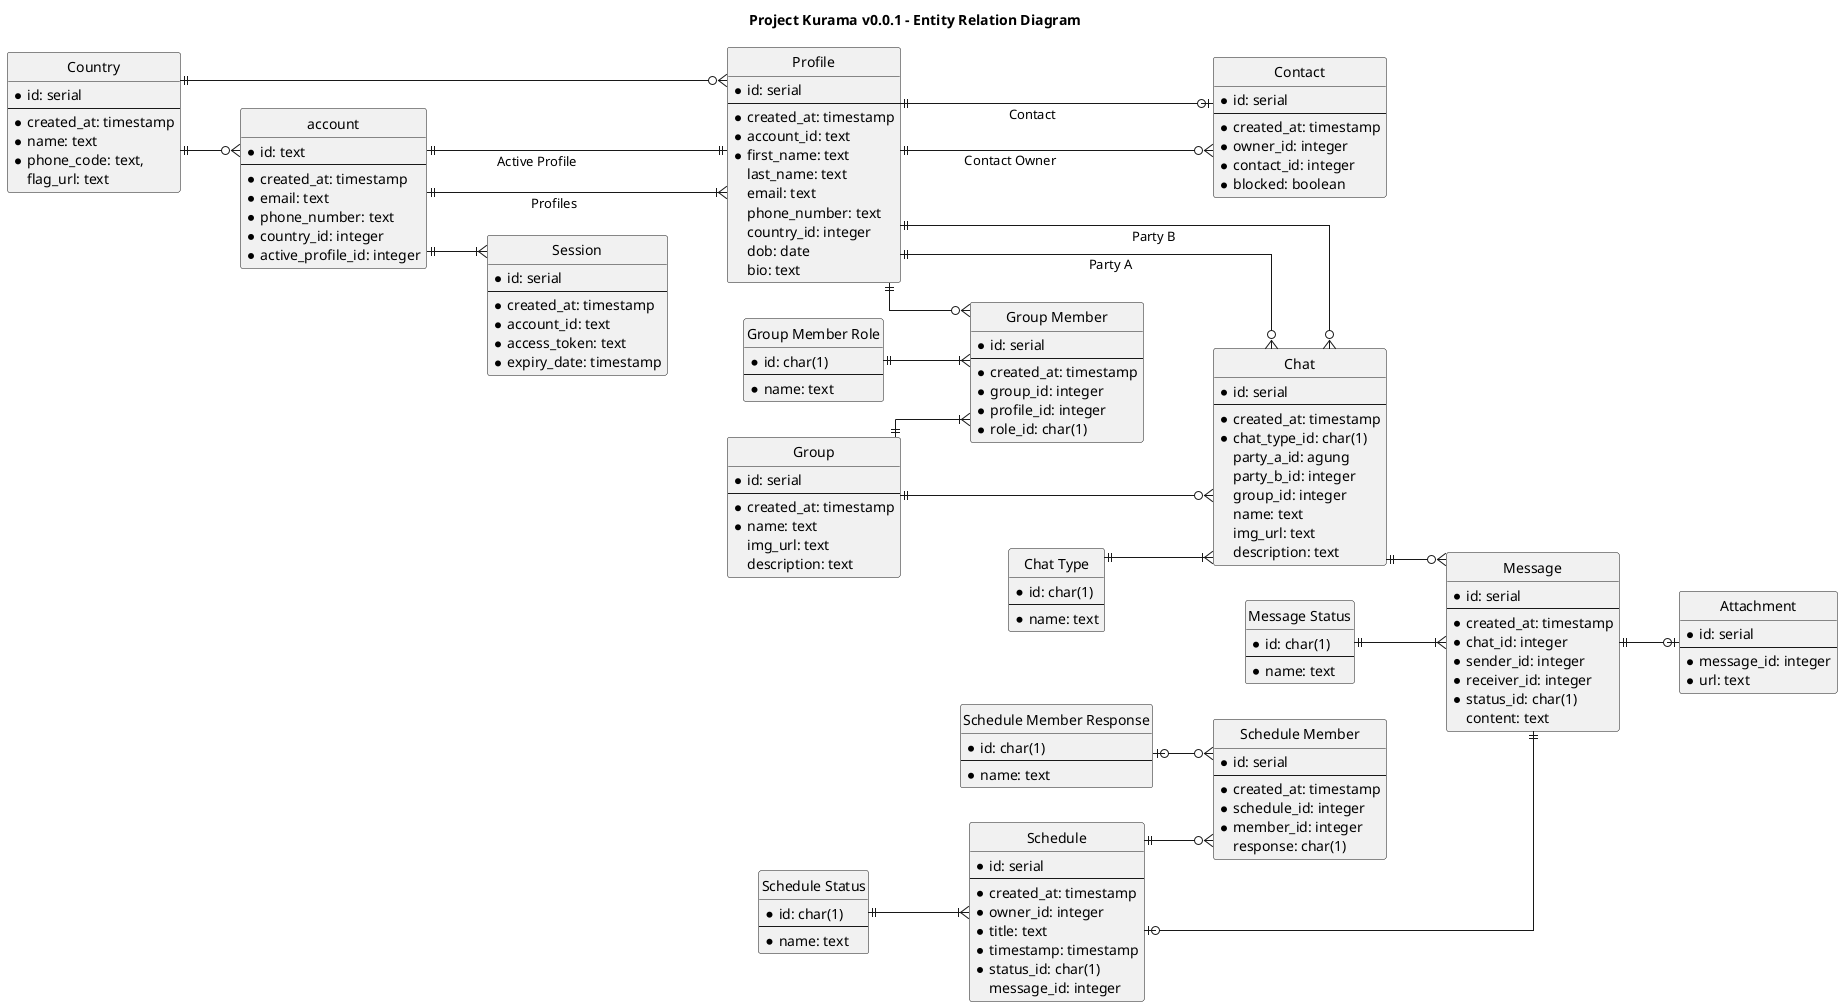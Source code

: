 @startuml entity

hide circle
skinparam linetype ortho
left to right direction
title "Project Kurama v0.0.1 - Entity Relation Diagram"

entity "account" as account {
  *id: text
  --
	*created_at: timestamp
  *email: text
  *phone_number: text
	*country_id: integer
	*active_profile_id: integer
}

entity "Session" as session {
	*id: serial
	--
	*created_at: timestamp
	*account_id: text
	*access_token: text
	*expiry_date: timestamp
}

entity "Profile" as profile {
	*id: serial
	--
	*created_at: timestamp
	*account_id: text
	*first_name: text
	last_name: text
	email: text
	phone_number: text
	country_id: integer
	dob: date
	bio: text
}

entity "Contact" as contact {
	*id: serial
	--
	*created_at: timestamp
	*owner_id: integer
	*contact_id: integer
	*blocked: boolean
}

entity "Country" as country {
	*id: serial
	--
	*created_at: timestamp
	*name: text
	*phone_code: text,
	flag_url: text
}

entity "Group" as group {
	*id: serial
	--
	*created_at: timestamp
	*name: text
	img_url: text
	description: text
} 

entity "Group Member" as groupMember {
	*id: serial
	--
	*created_at: timestamp
	*group_id: integer
	*profile_id: integer
	*role_id: char(1)
}

entity "Group Member Role" as groupMemberRole {
	*id: char(1)
	--
	*name: text
}

entity "Chat" as chat {
	*id: serial
	--
	*created_at: timestamp
	*chat_type_id: char(1)
	party_a_id: agung
	party_b_id: integer
	group_id: integer
	name: text
	img_url: text
	description: text
}

entity "Chat Type" as chatType {
	*id: char(1)
	--
	*name: text 
}

entity "Message" as message {
	*id: serial
	--
	*created_at: timestamp
	*chat_id: integer
	*sender_id: integer
	*receiver_id: integer
	*status_id: char(1)
	content: text
}

entity "Message Status" as messageStatus {
	*id: char(1)
	--
	*name: text
}

entity "Attachment" as attachment {
	*id: serial
	--
	*message_id: integer
	*url: text
}

entity "Schedule" as schedule {
	*id: serial
	--
	*created_at: timestamp
	*owner_id: integer
	*title: text
	*timestamp: timestamp
	*status_id: char(1)
	message_id: integer
}

entity "Schedule Status" as scheduleStatus {
	*id: char(1)
	--
	*name: text
}

entity "Schedule Member" as scheduleMember {
	*id: serial
	--
	*created_at: timestamp
	*schedule_id: integer
	*member_id: integer
	response: char(1)
}

entity "Schedule Member Response" as scheduleMemberResponse {
	*id: char(1)
	--
	*name: text
}

account ||--|{ session
account ||---|{ profile : Profiles
account ||---|| profile : Active Profile
profile ||---o{ contact : Contact Owner
contact |o---|| profile : Contact
group ||--|{ groupMember
profile ||--o{ groupMember
groupMemberRole ||--|{ groupMember
group ||--o{ chat
chatType ||--|{ chat
chat ||--o{ message
messageStatus ||--|{ message
message ||--o| attachment
schedule ||--o{ scheduleMember
schedule |o---|| message
scheduleStatus ||--|{ schedule
scheduleMemberResponse |o--o{ scheduleMember
profile ||---o{ chat : Party A
profile ||---o{ chat : Party B
country ||--o{ account
country ||-o{ profile